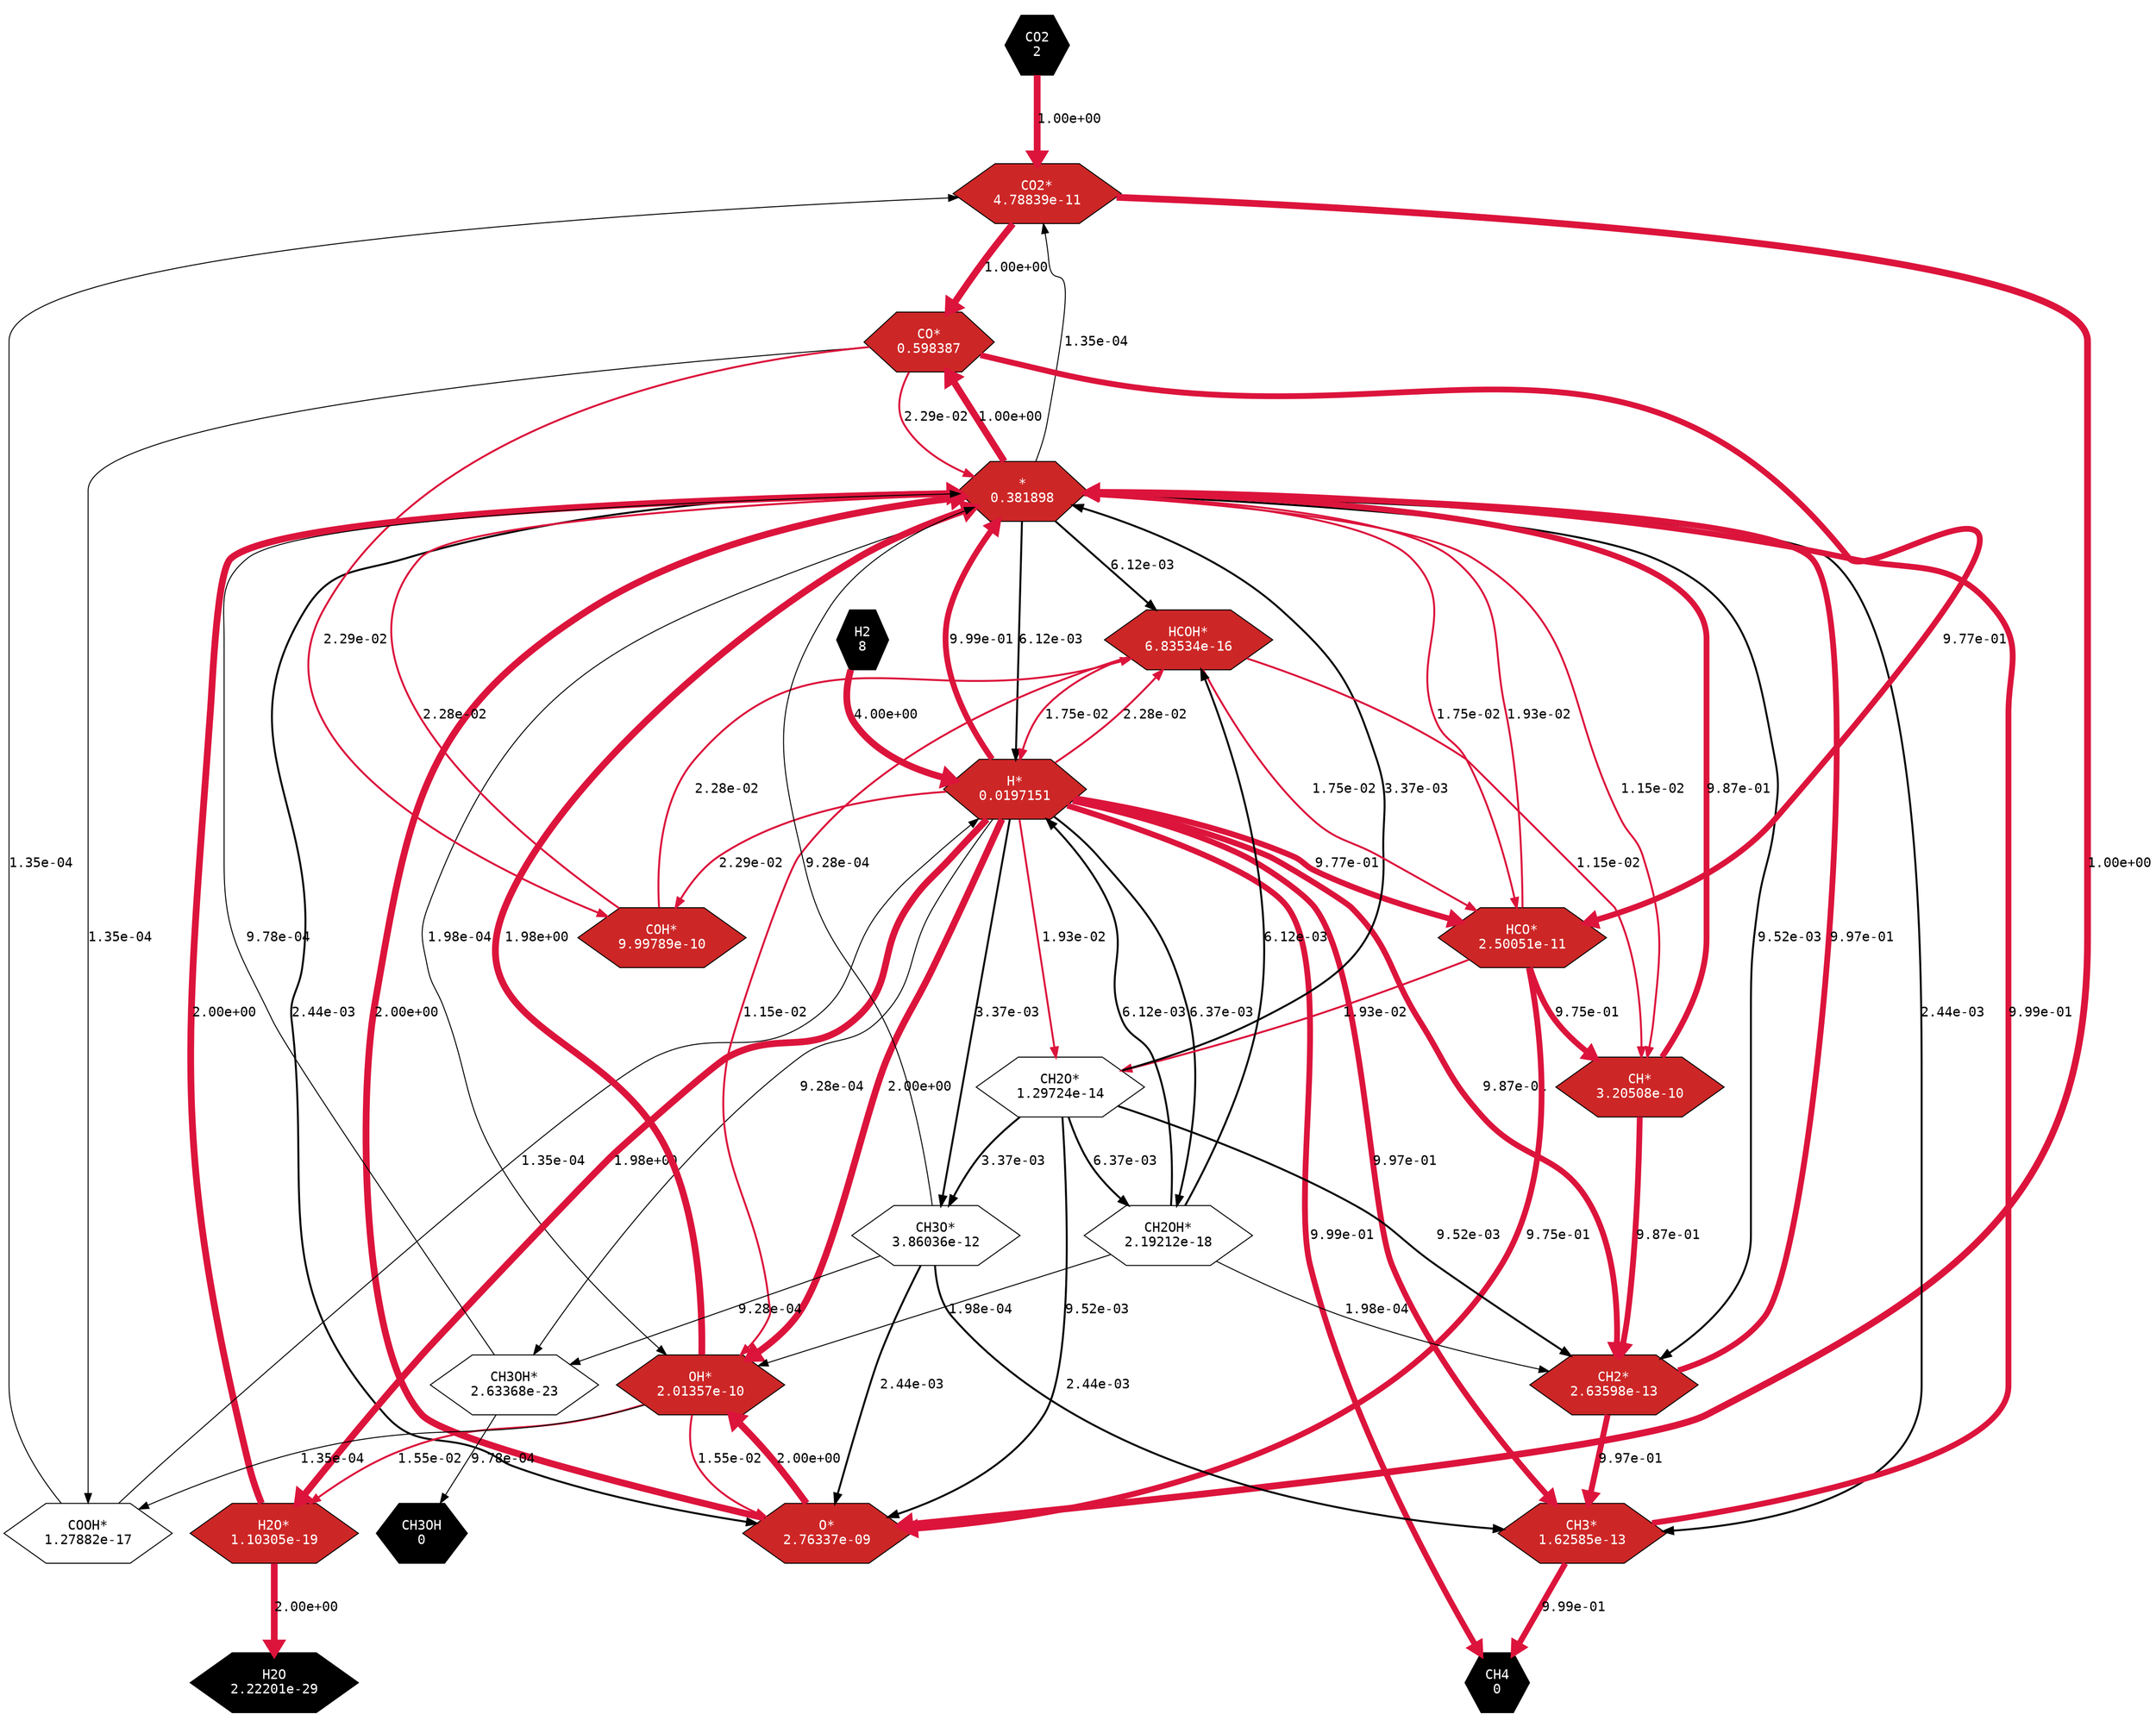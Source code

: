 strict digraph G {
	layout=dot
	rotate=0
	ratio=1
	rankdir=TB
	root=CO2
	"CO2" -> "CO2*" [label="1.00e+00",fontname="monospace",penwidth=7,color=crimson];
	"*" -> "CO2*" [label="1.00e+00",fontname="monospace",penwidth=7,color=crimson];
	"H2" -> "H*" [label="4.00e+00",fontname="monospace",penwidth=7,color=crimson];
	"*" -> "H*" [label="4.00e+00",fontname="monospace",penwidth=7,color=crimson];
	"H2O*" -> "H2O" [label="2.00e+00",fontname="monospace",penwidth=7,color=crimson];
	"H2O*" -> "*" [label="2.00e+00",fontname="monospace",penwidth=7,color=crimson];
	"CO2*" -> "CO*" [label="1.00e+00",fontname="monospace",penwidth=7,color=crimson];
	"CO2*" -> "O*" [label="1.00e+00",fontname="monospace",penwidth=7,color=crimson];
	"*" -> "CO*" [label="1.00e+00",fontname="monospace",penwidth=7,color=crimson];
	"*" -> "O*" [label="1.00e+00",fontname="monospace",penwidth=7,color=crimson];
	"COOH*" -> "CO2*" [label="1.35e-04",fontname="monospace",penwidth=1,color=black];
	"*" -> "CO2*" [label="1.35e-04",fontname="monospace",penwidth=1,color=black];
	"COOH*" -> "H*" [label="1.35e-04",fontname="monospace",penwidth=1,color=black];
	"*" -> "H*" [label="1.35e-04",fontname="monospace",penwidth=1,color=black];
	"CO*" -> "COOH*" [label="1.35e-04",fontname="monospace",penwidth=1,color=black];
	"OH*" -> "COOH*" [label="1.35e-04",fontname="monospace",penwidth=1,color=black];
	"CO*" -> "*" [label="1.35e-04",fontname="monospace",penwidth=1,color=black];
	"OH*" -> "*" [label="1.35e-04",fontname="monospace",penwidth=1,color=black];
	"CO*" -> "HCO*" [label="9.77e-01",fontname="monospace",penwidth=6,color=crimson];
	"H*" -> "HCO*" [label="9.77e-01",fontname="monospace",penwidth=6,color=crimson];
	"CO*" -> "*" [label="9.77e-01",fontname="monospace",penwidth=6,color=crimson];
	"H*" -> "*" [label="9.77e-01",fontname="monospace",penwidth=6,color=crimson];
	"HCO*" -> "CH*" [label="9.75e-01",fontname="monospace",penwidth=6,color=crimson];
	"HCO*" -> "O*" [label="9.75e-01",fontname="monospace",penwidth=6,color=crimson];
	"*" -> "CH*" [label="9.75e-01",fontname="monospace",penwidth=6,color=crimson];
	"*" -> "O*" [label="9.75e-01",fontname="monospace",penwidth=6,color=crimson];
	"CO*" -> "COH*" [label="2.29e-02",fontname="monospace",penwidth=2,color=crimson];
	"H*" -> "COH*" [label="2.29e-02",fontname="monospace",penwidth=2,color=crimson];
	"CO*" -> "*" [label="2.29e-02",fontname="monospace",penwidth=2,color=crimson];
	"H*" -> "*" [label="2.29e-02",fontname="monospace",penwidth=2,color=crimson];
	"CH*" -> "CH2*" [label="9.87e-01",fontname="monospace",penwidth=6,color=crimson];
	"CH*" -> "*" [label="9.87e-01",fontname="monospace",penwidth=6,color=crimson];
	"H*" -> "CH2*" [label="9.87e-01",fontname="monospace",penwidth=6,color=crimson];
	"H*" -> "*" [label="9.87e-01",fontname="monospace",penwidth=6,color=crimson];
	"CH2*" -> "CH3*" [label="9.97e-01",fontname="monospace",penwidth=6,color=crimson];
	"CH2*" -> "*" [label="9.97e-01",fontname="monospace",penwidth=6,color=crimson];
	"H*" -> "CH3*" [label="9.97e-01",fontname="monospace",penwidth=6,color=crimson];
	"H*" -> "*" [label="9.97e-01",fontname="monospace",penwidth=6,color=crimson];
	"HCO*" -> "CH2O*" [label="1.93e-02",fontname="monospace",penwidth=2,color=crimson];
	"HCO*" -> "*" [label="1.93e-02",fontname="monospace",penwidth=2,color=crimson];
	"H*" -> "CH2O*" [label="1.93e-02",fontname="monospace",penwidth=2,color=crimson];
	"H*" -> "*" [label="1.93e-02",fontname="monospace",penwidth=2,color=crimson];
	"HCOH*" -> "HCO*" [label="1.75e-02",fontname="monospace",penwidth=2,color=crimson];
	"*" -> "HCO*" [label="1.75e-02",fontname="monospace",penwidth=2,color=crimson];
	"HCOH*" -> "H*" [label="1.75e-02",fontname="monospace",penwidth=2,color=crimson];
	"*" -> "H*" [label="1.75e-02",fontname="monospace",penwidth=2,color=crimson];
	"COH*" -> "HCOH*" [label="2.28e-02",fontname="monospace",penwidth=2,color=crimson];
	"COH*" -> "*" [label="2.28e-02",fontname="monospace",penwidth=2,color=crimson];
	"H*" -> "HCOH*" [label="2.28e-02",fontname="monospace",penwidth=2,color=crimson];
	"H*" -> "*" [label="2.28e-02",fontname="monospace",penwidth=2,color=crimson];
	"HCOH*" -> "CH*" [label="1.15e-02",fontname="monospace",penwidth=2,color=crimson];
	"HCOH*" -> "OH*" [label="1.15e-02",fontname="monospace",penwidth=2,color=crimson];
	"*" -> "CH*" [label="1.15e-02",fontname="monospace",penwidth=2,color=crimson];
	"*" -> "OH*" [label="1.15e-02",fontname="monospace",penwidth=2,color=crimson];
	"CH2OH*" -> "HCOH*" [label="6.12e-03",fontname="monospace",penwidth=2,color=black];
	"*" -> "HCOH*" [label="6.12e-03",fontname="monospace",penwidth=2,color=black];
	"CH2OH*" -> "H*" [label="6.12e-03",fontname="monospace",penwidth=2,color=black];
	"*" -> "H*" [label="6.12e-03",fontname="monospace",penwidth=2,color=black];
	"CH2OH*" -> "CH2*" [label="1.98e-04",fontname="monospace",penwidth=1,color=black];
	"CH2OH*" -> "OH*" [label="1.98e-04",fontname="monospace",penwidth=1,color=black];
	"*" -> "CH2*" [label="1.98e-04",fontname="monospace",penwidth=1,color=black];
	"*" -> "OH*" [label="1.98e-04",fontname="monospace",penwidth=1,color=black];
	"CH2O*" -> "CH2OH*" [label="6.37e-03",fontname="monospace",penwidth=2,color=black];
	"CH2O*" -> "*" [label="6.37e-03",fontname="monospace",penwidth=2,color=black];
	"H*" -> "CH2OH*" [label="6.37e-03",fontname="monospace",penwidth=2,color=black];
	"H*" -> "*" [label="6.37e-03",fontname="monospace",penwidth=2,color=black];
	"CH2O*" -> "CH2*" [label="9.52e-03",fontname="monospace",penwidth=2,color=black];
	"CH2O*" -> "O*" [label="9.52e-03",fontname="monospace",penwidth=2,color=black];
	"*" -> "CH2*" [label="9.52e-03",fontname="monospace",penwidth=2,color=black];
	"*" -> "O*" [label="9.52e-03",fontname="monospace",penwidth=2,color=black];
	"CH2O*" -> "CH3O*" [label="3.37e-03",fontname="monospace",penwidth=2,color=black];
	"CH2O*" -> "*" [label="3.37e-03",fontname="monospace",penwidth=2,color=black];
	"H*" -> "CH3O*" [label="3.37e-03",fontname="monospace",penwidth=2,color=black];
	"H*" -> "*" [label="3.37e-03",fontname="monospace",penwidth=2,color=black];
	"CH3O*" -> "CH3*" [label="2.44e-03",fontname="monospace",penwidth=2,color=black];
	"CH3O*" -> "O*" [label="2.44e-03",fontname="monospace",penwidth=2,color=black];
	"*" -> "CH3*" [label="2.44e-03",fontname="monospace",penwidth=2,color=black];
	"*" -> "O*" [label="2.44e-03",fontname="monospace",penwidth=2,color=black];
	"CH3O*" -> "CH3OH*" [label="9.28e-04",fontname="monospace",penwidth=1,color=black];
	"CH3O*" -> "*" [label="9.28e-04",fontname="monospace",penwidth=1,color=black];
	"H*" -> "CH3OH*" [label="9.28e-04",fontname="monospace",penwidth=1,color=black];
	"H*" -> "*" [label="9.28e-04",fontname="monospace",penwidth=1,color=black];
	"O*" -> "OH*" [label="2.00e+00",fontname="monospace",penwidth=7,color=crimson];
	"O*" -> "*" [label="2.00e+00",fontname="monospace",penwidth=7,color=crimson];
	"H*" -> "OH*" [label="2.00e+00",fontname="monospace",penwidth=7,color=crimson];
	"H*" -> "*" [label="2.00e+00",fontname="monospace",penwidth=7,color=crimson];
	"OH*" -> "H2O*" [label="1.98e+00",fontname="monospace",penwidth=7,color=crimson];
	"OH*" -> "*" [label="1.98e+00",fontname="monospace",penwidth=7,color=crimson];
	"H*" -> "H2O*" [label="1.98e+00",fontname="monospace",penwidth=7,color=crimson];
	"H*" -> "*" [label="1.98e+00",fontname="monospace",penwidth=7,color=crimson];
	"OH*" -> "O*" [label="1.55e-02",fontname="monospace",penwidth=2,color=crimson];
	"OH*" -> "H2O*" [label="1.55e-02",fontname="monospace",penwidth=2,color=crimson];
	"OH*" -> "O*" [label="1.55e-02",fontname="monospace",penwidth=2,color=crimson];
	"OH*" -> "H2O*" [label="1.55e-02",fontname="monospace",penwidth=2,color=crimson];
	"CH3*" -> "CH4" [label="9.99e-01",fontname="monospace",penwidth=6,color=crimson];
	"H*" -> "CH4" [label="9.99e-01",fontname="monospace",penwidth=6,color=crimson];
	"CH3*" -> "*" [label="9.99e-01",fontname="monospace",penwidth=6,color=crimson];
	"H*" -> "*" [label="9.99e-01",fontname="monospace",penwidth=6,color=crimson];
	"CH3OH*" -> "CH3OH" [label="9.78e-04",fontname="monospace",penwidth=1,color=black];
	"CH3OH*" -> "*" [label="9.78e-04",fontname="monospace",penwidth=1,color=black];
	"CH4"[fontname="monospace",shape=hexagon,label="CH4\n0",fillcolor=black,style=filled,fontcolor=white];
	"CH3O*"[fontname="monospace",shape=hexagon,label="CH3O*\n3.86036e-12"];
	"CH3OH*"[fontname="monospace",shape=hexagon,label="CH3OH*\n2.63368e-23"];
	"HCOH*"[fontname="monospace",shape=hexagon,label="HCOH*\n6.83534e-16",fillcolor=firebrick3,style=filled,fontcolor=white];
	"CH2O*"[fontname="monospace",shape=hexagon,label="CH2O*\n1.29724e-14"];
	"H2O"[fontname="monospace",shape=hexagon,label="H2O\n2.22201e-29",fillcolor=black,style=filled,fontcolor=white];
	"H*"[fontname="monospace",shape=hexagon,label="H*\n0.0197151",fillcolor=firebrick3,style=filled,fontcolor=white];
	"*"[fontname="monospace",shape=hexagon,label="*\n0.381898",fillcolor=firebrick3,style=filled,fontcolor=white];
	"CH3*"[fontname="monospace",shape=hexagon,label="CH3*\n1.62585e-13",fillcolor=firebrick3,style=filled,fontcolor=white];
	"COOH*"[fontname="monospace",shape=hexagon,label="COOH*\n1.27882e-17"];
	"OH*"[fontname="monospace",shape=hexagon,label="OH*\n2.01357e-10",fillcolor=firebrick3,style=filled,fontcolor=white];
	"H2"[fontname="monospace",shape=hexagon,label="H2\n8",fillcolor=black,style=filled,fontcolor=white];
	"CH3OH"[fontname="monospace",shape=hexagon,label="CH3OH\n0",fillcolor=black,style=filled,fontcolor=white];
	"CH*"[fontname="monospace",shape=hexagon,label="CH*\n3.20508e-10",fillcolor=firebrick3,style=filled,fontcolor=white];
	"CH2OH*"[fontname="monospace",shape=hexagon,label="CH2OH*\n2.19212e-18"];
	"H2O*"[fontname="monospace",shape=hexagon,label="H2O*\n1.10305e-19",fillcolor=firebrick3,style=filled,fontcolor=white];
	"CH2*"[fontname="monospace",shape=hexagon,label="CH2*\n2.63598e-13",fillcolor=firebrick3,style=filled,fontcolor=white];
	"CO*"[fontname="monospace",shape=hexagon,label="CO*\n0.598387",fillcolor=firebrick3,style=filled,fontcolor=white];
	"O*"[fontname="monospace",shape=hexagon,label="O*\n2.76337e-09",fillcolor=firebrick3,style=filled,fontcolor=white];
	"CO2*"[fontname="monospace",shape=hexagon,label="CO2*\n4.78839e-11",fillcolor=firebrick3,style=filled,fontcolor=white];
	"COH*"[fontname="monospace",shape=hexagon,label="COH*\n9.99789e-10",fillcolor=firebrick3,style=filled,fontcolor=white];
	"HCO*"[fontname="monospace",shape=hexagon,label="HCO*\n2.50051e-11",fillcolor=firebrick3,style=filled,fontcolor=white];
	"CO2"[fontname="monospace",shape=hexagon,label="CO2\n2",fillcolor=black,style=filled,fontcolor=white];
}
